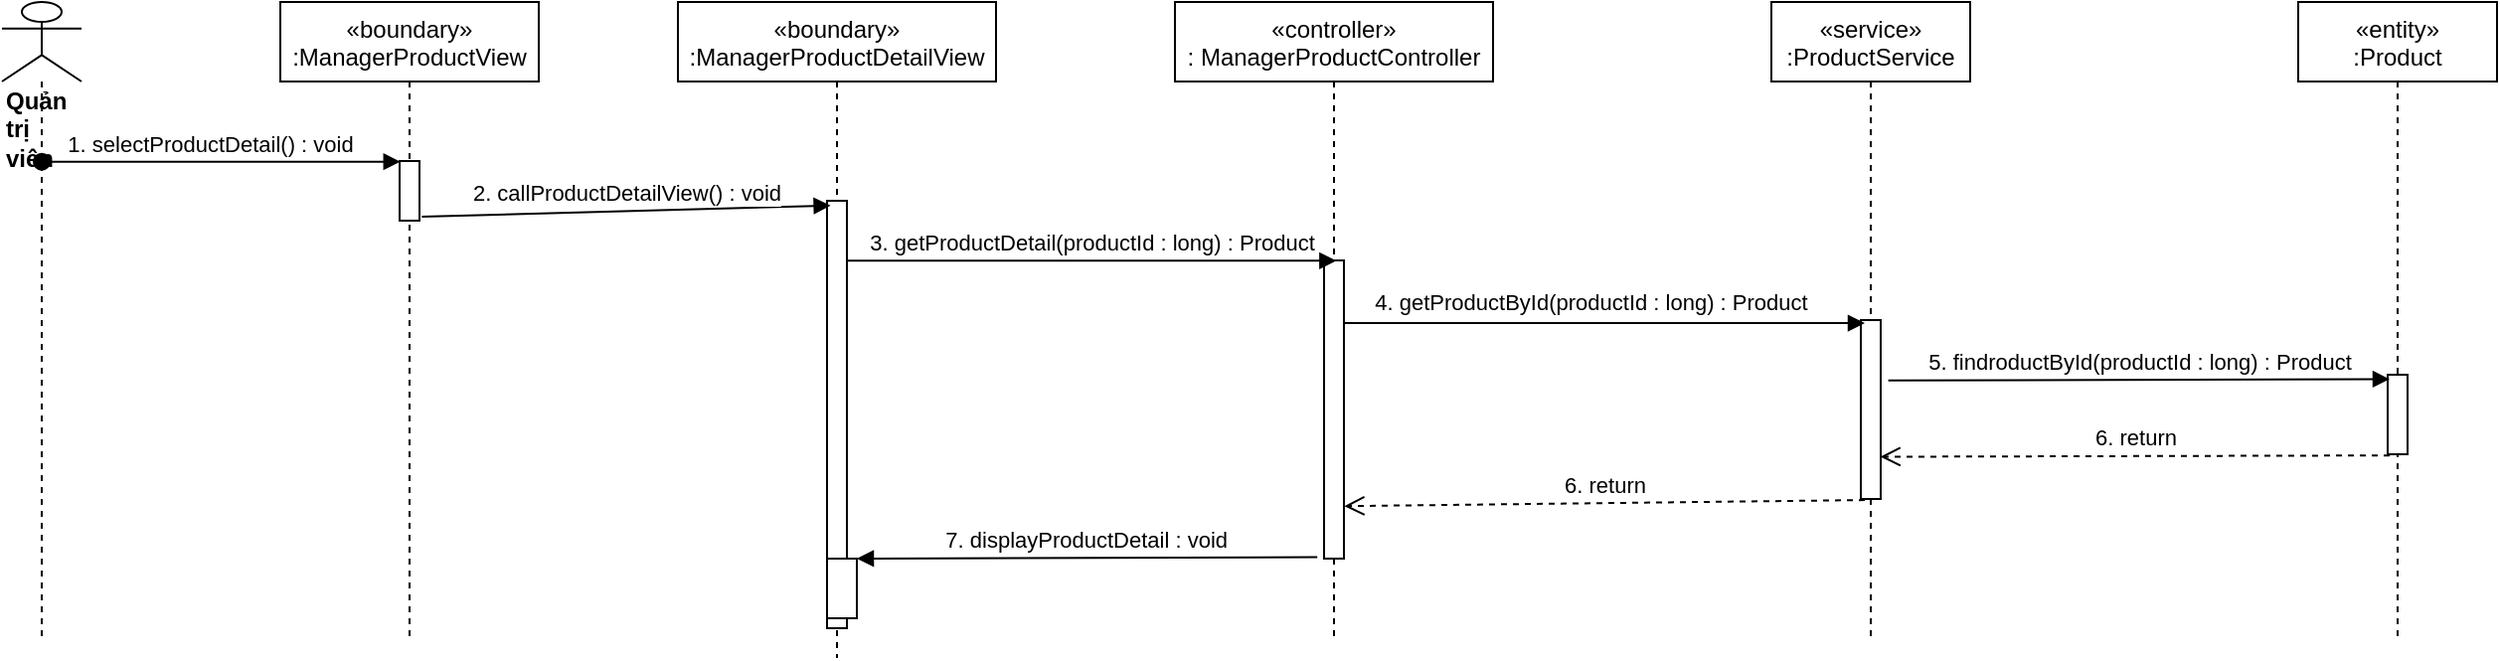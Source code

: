 <mxfile version="14.6.11" type="device"><diagram id="kgpKYQtTHZ0yAKxKKP6v" name="Page-1"><mxGraphModel dx="1038" dy="523" grid="1" gridSize="10" guides="1" tooltips="1" connect="1" arrows="1" fold="1" page="1" pageScale="1" pageWidth="850" pageHeight="1100" math="0" shadow="0"><root><mxCell id="0"/><mxCell id="1" parent="0"/><mxCell id="UL_AgkYSZ1idw940wSgN-1" value="«boundary»&#10;:ManagerProductDetailView" style="shape=umlLifeline;perimeter=lifelinePerimeter;container=1;collapsible=0;recursiveResize=0;rounded=0;shadow=0;strokeWidth=1;" vertex="1" parent="1"><mxGeometry x="410" y="80" width="160" height="330" as="geometry"/></mxCell><mxCell id="UL_AgkYSZ1idw940wSgN-2" value="" style="points=[];perimeter=orthogonalPerimeter;rounded=0;shadow=0;strokeWidth=1;" vertex="1" parent="UL_AgkYSZ1idw940wSgN-1"><mxGeometry x="75" y="100" width="10" height="215" as="geometry"/></mxCell><mxCell id="UL_AgkYSZ1idw940wSgN-3" value="" style="html=1;points=[];perimeter=orthogonalPerimeter;" vertex="1" parent="UL_AgkYSZ1idw940wSgN-1"><mxGeometry x="75" y="280" width="15" height="30" as="geometry"/></mxCell><mxCell id="UL_AgkYSZ1idw940wSgN-4" value="«controller»&#10;: ManagerProductController" style="shape=umlLifeline;perimeter=lifelinePerimeter;container=1;collapsible=0;recursiveResize=0;rounded=0;shadow=0;strokeWidth=1;" vertex="1" parent="1"><mxGeometry x="660" y="80" width="160" height="320" as="geometry"/></mxCell><mxCell id="UL_AgkYSZ1idw940wSgN-5" value="" style="points=[];perimeter=orthogonalPerimeter;rounded=0;shadow=0;strokeWidth=1;" vertex="1" parent="UL_AgkYSZ1idw940wSgN-4"><mxGeometry x="75" y="130" width="10" height="150" as="geometry"/></mxCell><mxCell id="UL_AgkYSZ1idw940wSgN-6" value="&lt;div&gt;&lt;b&gt;Quản trị viên&lt;/b&gt;&lt;/div&gt;" style="shape=umlLifeline;participant=umlActor;perimeter=lifelinePerimeter;whiteSpace=wrap;html=1;container=1;collapsible=0;recursiveResize=0;verticalAlign=top;spacingTop=36;outlineConnect=0;align=left;size=40;" vertex="1" parent="1"><mxGeometry x="70" y="80" width="40" height="320" as="geometry"/></mxCell><mxCell id="UL_AgkYSZ1idw940wSgN-7" value="1. selectProductDetail() : void" style="verticalAlign=bottom;startArrow=oval;endArrow=block;startSize=8;shadow=0;strokeWidth=1;entryX=0.04;entryY=0.012;entryDx=0;entryDy=0;entryPerimeter=0;" edge="1" parent="1" source="UL_AgkYSZ1idw940wSgN-6" target="UL_AgkYSZ1idw940wSgN-20"><mxGeometry x="-0.06" relative="1" as="geometry"><mxPoint x="100" y="170" as="sourcePoint"/><mxPoint as="offset"/></mxGeometry></mxCell><mxCell id="UL_AgkYSZ1idw940wSgN-8" value="«service»&#10;:ProductService" style="shape=umlLifeline;perimeter=lifelinePerimeter;container=1;collapsible=0;recursiveResize=0;rounded=0;shadow=0;strokeWidth=1;" vertex="1" parent="1"><mxGeometry x="960" y="80" width="100" height="320" as="geometry"/></mxCell><mxCell id="UL_AgkYSZ1idw940wSgN-9" value="" style="points=[];perimeter=orthogonalPerimeter;rounded=0;shadow=0;strokeWidth=1;" vertex="1" parent="UL_AgkYSZ1idw940wSgN-8"><mxGeometry x="45" y="160" width="10" height="90" as="geometry"/></mxCell><mxCell id="UL_AgkYSZ1idw940wSgN-10" value="3. getProductDetail(productId : long) : Product" style="html=1;verticalAlign=bottom;endArrow=block;entryX=0.617;entryY=0.001;entryDx=0;entryDy=0;entryPerimeter=0;" edge="1" parent="1" source="UL_AgkYSZ1idw940wSgN-2" target="UL_AgkYSZ1idw940wSgN-5"><mxGeometry width="80" relative="1" as="geometry"><mxPoint x="320" y="248" as="sourcePoint"/><mxPoint x="500" y="210" as="targetPoint"/></mxGeometry></mxCell><mxCell id="UL_AgkYSZ1idw940wSgN-11" value="" style="html=1;verticalAlign=bottom;endArrow=block;entryX=0.2;entryY=0.017;entryDx=0;entryDy=0;entryPerimeter=0;" edge="1" parent="1" source="UL_AgkYSZ1idw940wSgN-5" target="UL_AgkYSZ1idw940wSgN-9"><mxGeometry width="80" relative="1" as="geometry"><mxPoint x="609" y="221.68" as="sourcePoint"/><mxPoint x="770" y="222" as="targetPoint"/></mxGeometry></mxCell><mxCell id="UL_AgkYSZ1idw940wSgN-12" value="4. getProductById(productId : long) : Product" style="edgeLabel;html=1;align=center;verticalAlign=middle;resizable=0;points=[];" vertex="1" connectable="0" parent="UL_AgkYSZ1idw940wSgN-11"><mxGeometry x="-0.077" y="4" relative="1" as="geometry"><mxPoint x="3" y="-7" as="offset"/></mxGeometry></mxCell><mxCell id="UL_AgkYSZ1idw940wSgN-13" value="6. return" style="html=1;verticalAlign=bottom;endArrow=open;dashed=1;endSize=8;exitX=0.2;exitY=1.006;exitDx=0;exitDy=0;exitPerimeter=0;entryX=1.02;entryY=0.824;entryDx=0;entryDy=0;entryPerimeter=0;" edge="1" parent="1" source="UL_AgkYSZ1idw940wSgN-9" target="UL_AgkYSZ1idw940wSgN-5"><mxGeometry relative="1" as="geometry"><mxPoint x="845" y="261.015" as="sourcePoint"/><mxPoint x="580" y="307" as="targetPoint"/></mxGeometry></mxCell><mxCell id="UL_AgkYSZ1idw940wSgN-14" value="7. displayProductDetail : void" style="verticalAlign=bottom;endArrow=block;shadow=0;strokeWidth=1;exitX=-0.34;exitY=0.995;exitDx=0;exitDy=0;exitPerimeter=0;" edge="1" parent="1" source="UL_AgkYSZ1idw940wSgN-5" target="UL_AgkYSZ1idw940wSgN-3"><mxGeometry relative="1" as="geometry"><mxPoint x="550" y="319" as="sourcePoint"/><mxPoint x="340" y="319" as="targetPoint"/></mxGeometry></mxCell><mxCell id="UL_AgkYSZ1idw940wSgN-15" value="«entity»&#10;:Product" style="shape=umlLifeline;perimeter=lifelinePerimeter;container=1;collapsible=0;recursiveResize=0;rounded=0;shadow=0;strokeWidth=1;" vertex="1" parent="1"><mxGeometry x="1225" y="80" width="100" height="320" as="geometry"/></mxCell><mxCell id="UL_AgkYSZ1idw940wSgN-16" value="" style="points=[];perimeter=orthogonalPerimeter;rounded=0;shadow=0;strokeWidth=1;" vertex="1" parent="UL_AgkYSZ1idw940wSgN-15"><mxGeometry x="45" y="187.5" width="10" height="40" as="geometry"/></mxCell><mxCell id="UL_AgkYSZ1idw940wSgN-17" value="5. findroductById(productId : long) : Product" style="html=1;verticalAlign=bottom;endArrow=block;entryX=0.1;entryY=0.055;entryDx=0;entryDy=0;entryPerimeter=0;exitX=1.38;exitY=0.338;exitDx=0;exitDy=0;exitPerimeter=0;" edge="1" parent="1" target="UL_AgkYSZ1idw940wSgN-16" source="UL_AgkYSZ1idw940wSgN-9"><mxGeometry width="80" relative="1" as="geometry"><mxPoint x="910" y="242" as="sourcePoint"/><mxPoint x="1010" y="239" as="targetPoint"/></mxGeometry></mxCell><mxCell id="UL_AgkYSZ1idw940wSgN-18" value="6. return" style="html=1;verticalAlign=bottom;endArrow=open;dashed=1;endSize=8;exitX=0.1;exitY=1.015;exitDx=0;exitDy=0;exitPerimeter=0;entryX=0.98;entryY=0.764;entryDx=0;entryDy=0;entryPerimeter=0;" edge="1" parent="1" source="UL_AgkYSZ1idw940wSgN-16" target="UL_AgkYSZ1idw940wSgN-9"><mxGeometry relative="1" as="geometry"><mxPoint x="790" y="300" as="sourcePoint"/><mxPoint x="850" y="290" as="targetPoint"/></mxGeometry></mxCell><mxCell id="UL_AgkYSZ1idw940wSgN-19" value="«boundary»&#10;:ManagerProductView" style="shape=umlLifeline;perimeter=lifelinePerimeter;container=1;collapsible=0;recursiveResize=0;rounded=0;shadow=0;strokeWidth=1;" vertex="1" parent="1"><mxGeometry x="210" y="80" width="130" height="320" as="geometry"/></mxCell><mxCell id="UL_AgkYSZ1idw940wSgN-20" value="" style="points=[];perimeter=orthogonalPerimeter;rounded=0;shadow=0;strokeWidth=1;" vertex="1" parent="UL_AgkYSZ1idw940wSgN-19"><mxGeometry x="60" y="80" width="10" height="30" as="geometry"/></mxCell><mxCell id="UL_AgkYSZ1idw940wSgN-22" value="2. callProductDetailView() : void" style="html=1;verticalAlign=bottom;endArrow=block;exitX=1.12;exitY=0.933;exitDx=0;exitDy=0;exitPerimeter=0;entryX=0.18;entryY=0.011;entryDx=0;entryDy=0;entryPerimeter=0;" edge="1" parent="1" source="UL_AgkYSZ1idw940wSgN-20" target="UL_AgkYSZ1idw940wSgN-2"><mxGeometry width="80" relative="1" as="geometry"><mxPoint x="520" y="270" as="sourcePoint"/><mxPoint x="466" y="182" as="targetPoint"/></mxGeometry></mxCell></root></mxGraphModel></diagram></mxfile>